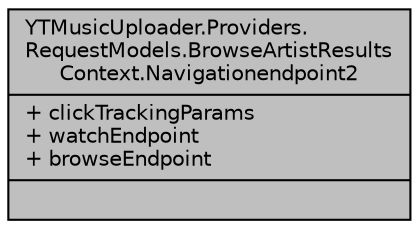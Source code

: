digraph "YTMusicUploader.Providers.RequestModels.BrowseArtistResultsContext.Navigationendpoint2"
{
 // LATEX_PDF_SIZE
  edge [fontname="Helvetica",fontsize="10",labelfontname="Helvetica",labelfontsize="10"];
  node [fontname="Helvetica",fontsize="10",shape=record];
  Node1 [label="{YTMusicUploader.Providers.\lRequestModels.BrowseArtistResults\lContext.Navigationendpoint2\n|+ clickTrackingParams\l+ watchEndpoint\l+ browseEndpoint\l|}",height=0.2,width=0.4,color="black", fillcolor="grey75", style="filled", fontcolor="black",tooltip=" "];
}
